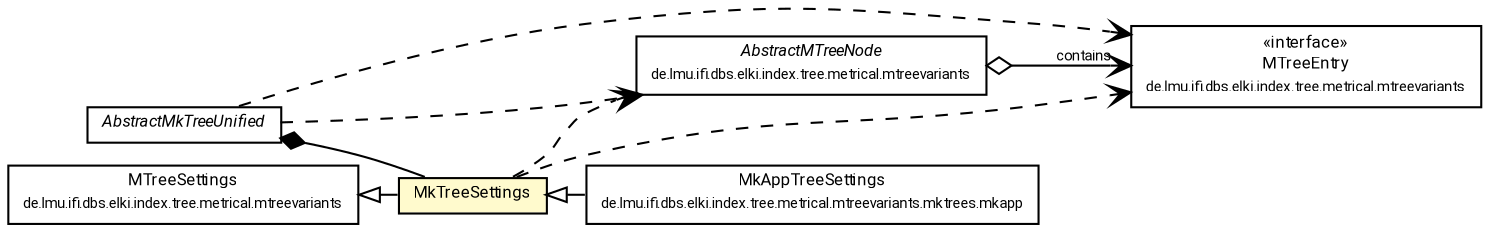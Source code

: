 #!/usr/local/bin/dot
#
# Class diagram 
# Generated by UMLGraph version R5_7_2-60-g0e99a6 (http://www.spinellis.gr/umlgraph/)
#

digraph G {
	graph [fontnames="svg"]
	edge [fontname="Roboto",fontsize=7,labelfontname="Roboto",labelfontsize=7,color="black"];
	node [fontname="Roboto",fontcolor="black",fontsize=8,shape=plaintext,margin=0,width=0,height=0];
	nodesep=0.15;
	ranksep=0.25;
	rankdir=LR;
	// de.lmu.ifi.dbs.elki.index.tree.metrical.mtreevariants.MTreeEntry
	c7122051 [label=<<table title="de.lmu.ifi.dbs.elki.index.tree.metrical.mtreevariants.MTreeEntry" border="0" cellborder="1" cellspacing="0" cellpadding="2" href="../MTreeEntry.html" target="_parent">
		<tr><td><table border="0" cellspacing="0" cellpadding="1">
		<tr><td align="center" balign="center"> &#171;interface&#187; </td></tr>
		<tr><td align="center" balign="center"> <font face="Roboto">MTreeEntry</font> </td></tr>
		<tr><td align="center" balign="center"> <font face="Roboto" point-size="7.0">de.lmu.ifi.dbs.elki.index.tree.metrical.mtreevariants</font> </td></tr>
		</table></td></tr>
		</table>>, URL="../MTreeEntry.html"];
	// de.lmu.ifi.dbs.elki.index.tree.metrical.mtreevariants.mktrees.MkTreeSettings<O, N extends de.lmu.ifi.dbs.elki.index.tree.metrical.mtreevariants.AbstractMTreeNode<O, N, E>, E extends de.lmu.ifi.dbs.elki.index.tree.metrical.mtreevariants.MTreeEntry>
	c7122065 [label=<<table title="de.lmu.ifi.dbs.elki.index.tree.metrical.mtreevariants.mktrees.MkTreeSettings" border="0" cellborder="1" cellspacing="0" cellpadding="2" bgcolor="lemonChiffon" href="MkTreeSettings.html" target="_parent">
		<tr><td><table border="0" cellspacing="0" cellpadding="1">
		<tr><td align="center" balign="center"> <font face="Roboto">MkTreeSettings</font> </td></tr>
		</table></td></tr>
		</table>>, URL="MkTreeSettings.html"];
	// de.lmu.ifi.dbs.elki.index.tree.metrical.mtreevariants.mktrees.AbstractMkTreeUnified<O, N extends de.lmu.ifi.dbs.elki.index.tree.metrical.mtreevariants.AbstractMTreeNode<O, N, E>, E extends de.lmu.ifi.dbs.elki.index.tree.metrical.mtreevariants.MTreeEntry, S extends de.lmu.ifi.dbs.elki.index.tree.metrical.mtreevariants.mktrees.MkTreeSettings<O, N, E>>
	c7122066 [label=<<table title="de.lmu.ifi.dbs.elki.index.tree.metrical.mtreevariants.mktrees.AbstractMkTreeUnified" border="0" cellborder="1" cellspacing="0" cellpadding="2" href="AbstractMkTreeUnified.html" target="_parent">
		<tr><td><table border="0" cellspacing="0" cellpadding="1">
		<tr><td align="center" balign="center"> <font face="Roboto"><i>AbstractMkTreeUnified</i></font> </td></tr>
		</table></td></tr>
		</table>>, URL="AbstractMkTreeUnified.html"];
	// de.lmu.ifi.dbs.elki.index.tree.metrical.mtreevariants.mktrees.mkapp.MkAppTreeSettings<O>
	c7122074 [label=<<table title="de.lmu.ifi.dbs.elki.index.tree.metrical.mtreevariants.mktrees.mkapp.MkAppTreeSettings" border="0" cellborder="1" cellspacing="0" cellpadding="2" href="mkapp/MkAppTreeSettings.html" target="_parent">
		<tr><td><table border="0" cellspacing="0" cellpadding="1">
		<tr><td align="center" balign="center"> <font face="Roboto">MkAppTreeSettings</font> </td></tr>
		<tr><td align="center" balign="center"> <font face="Roboto" point-size="7.0">de.lmu.ifi.dbs.elki.index.tree.metrical.mtreevariants.mktrees.mkapp</font> </td></tr>
		</table></td></tr>
		</table>>, URL="mkapp/MkAppTreeSettings.html"];
	// de.lmu.ifi.dbs.elki.index.tree.metrical.mtreevariants.AbstractMTreeNode<O, N extends de.lmu.ifi.dbs.elki.index.tree.metrical.mtreevariants.AbstractMTreeNode<O, N, E>, E extends de.lmu.ifi.dbs.elki.index.tree.metrical.mtreevariants.MTreeEntry>
	c7122130 [label=<<table title="de.lmu.ifi.dbs.elki.index.tree.metrical.mtreevariants.AbstractMTreeNode" border="0" cellborder="1" cellspacing="0" cellpadding="2" href="../AbstractMTreeNode.html" target="_parent">
		<tr><td><table border="0" cellspacing="0" cellpadding="1">
		<tr><td align="center" balign="center"> <font face="Roboto"><i>AbstractMTreeNode</i></font> </td></tr>
		<tr><td align="center" balign="center"> <font face="Roboto" point-size="7.0">de.lmu.ifi.dbs.elki.index.tree.metrical.mtreevariants</font> </td></tr>
		</table></td></tr>
		</table>>, URL="../AbstractMTreeNode.html"];
	// de.lmu.ifi.dbs.elki.index.tree.metrical.mtreevariants.MTreeSettings<O, N extends de.lmu.ifi.dbs.elki.index.tree.metrical.mtreevariants.AbstractMTreeNode<O, N, E>, E extends de.lmu.ifi.dbs.elki.index.tree.metrical.mtreevariants.MTreeEntry>
	c7122131 [label=<<table title="de.lmu.ifi.dbs.elki.index.tree.metrical.mtreevariants.MTreeSettings" border="0" cellborder="1" cellspacing="0" cellpadding="2" href="../MTreeSettings.html" target="_parent">
		<tr><td><table border="0" cellspacing="0" cellpadding="1">
		<tr><td align="center" balign="center"> <font face="Roboto">MTreeSettings</font> </td></tr>
		<tr><td align="center" balign="center"> <font face="Roboto" point-size="7.0">de.lmu.ifi.dbs.elki.index.tree.metrical.mtreevariants</font> </td></tr>
		</table></td></tr>
		</table>>, URL="../MTreeSettings.html"];
	// de.lmu.ifi.dbs.elki.index.tree.metrical.mtreevariants.mktrees.MkTreeSettings<O, N extends de.lmu.ifi.dbs.elki.index.tree.metrical.mtreevariants.AbstractMTreeNode<O, N, E>, E extends de.lmu.ifi.dbs.elki.index.tree.metrical.mtreevariants.MTreeEntry> extends de.lmu.ifi.dbs.elki.index.tree.metrical.mtreevariants.MTreeSettings<O, N extends de.lmu.ifi.dbs.elki.index.tree.metrical.mtreevariants.AbstractMTreeNode<O, N, E>, E extends de.lmu.ifi.dbs.elki.index.tree.metrical.mtreevariants.MTreeEntry>
	c7122131 -> c7122065 [arrowtail=empty,dir=back,weight=10];
	// de.lmu.ifi.dbs.elki.index.tree.metrical.mtreevariants.mktrees.AbstractMkTreeUnified<O, N extends de.lmu.ifi.dbs.elki.index.tree.metrical.mtreevariants.AbstractMTreeNode<O, N, E>, E extends de.lmu.ifi.dbs.elki.index.tree.metrical.mtreevariants.MTreeEntry, S extends de.lmu.ifi.dbs.elki.index.tree.metrical.mtreevariants.mktrees.MkTreeSettings<O, N, E>> composed de.lmu.ifi.dbs.elki.index.tree.metrical.mtreevariants.mktrees.MkTreeSettings<O, N extends de.lmu.ifi.dbs.elki.index.tree.metrical.mtreevariants.AbstractMTreeNode<O, N, E>, E extends de.lmu.ifi.dbs.elki.index.tree.metrical.mtreevariants.MTreeEntry>
	c7122066 -> c7122065 [arrowhead=none,arrowtail=diamond,dir=back,weight=6];
	// de.lmu.ifi.dbs.elki.index.tree.metrical.mtreevariants.mktrees.mkapp.MkAppTreeSettings<O> extends de.lmu.ifi.dbs.elki.index.tree.metrical.mtreevariants.mktrees.MkTreeSettings<O, N extends de.lmu.ifi.dbs.elki.index.tree.metrical.mtreevariants.AbstractMTreeNode<O, N, E>, E extends de.lmu.ifi.dbs.elki.index.tree.metrical.mtreevariants.MTreeEntry>
	c7122065 -> c7122074 [arrowtail=empty,dir=back,weight=10];
	// de.lmu.ifi.dbs.elki.index.tree.metrical.mtreevariants.AbstractMTreeNode<O, N extends de.lmu.ifi.dbs.elki.index.tree.metrical.mtreevariants.AbstractMTreeNode<O, N, E>, E extends de.lmu.ifi.dbs.elki.index.tree.metrical.mtreevariants.MTreeEntry> navhas de.lmu.ifi.dbs.elki.index.tree.metrical.mtreevariants.MTreeEntry
	c7122130 -> c7122051 [arrowhead=open,arrowtail=ediamond,dir=both,weight=3,label="contains"];
	// de.lmu.ifi.dbs.elki.index.tree.metrical.mtreevariants.mktrees.MkTreeSettings<O, N extends de.lmu.ifi.dbs.elki.index.tree.metrical.mtreevariants.AbstractMTreeNode<O, N, E>, E extends de.lmu.ifi.dbs.elki.index.tree.metrical.mtreevariants.MTreeEntry> depend de.lmu.ifi.dbs.elki.index.tree.metrical.mtreevariants.AbstractMTreeNode<O, N extends de.lmu.ifi.dbs.elki.index.tree.metrical.mtreevariants.AbstractMTreeNode<O, N, E>, E extends de.lmu.ifi.dbs.elki.index.tree.metrical.mtreevariants.MTreeEntry>
	c7122065 -> c7122130 [arrowhead=open,style=dashed,weight=0];
	// de.lmu.ifi.dbs.elki.index.tree.metrical.mtreevariants.mktrees.MkTreeSettings<O, N extends de.lmu.ifi.dbs.elki.index.tree.metrical.mtreevariants.AbstractMTreeNode<O, N, E>, E extends de.lmu.ifi.dbs.elki.index.tree.metrical.mtreevariants.MTreeEntry> depend de.lmu.ifi.dbs.elki.index.tree.metrical.mtreevariants.MTreeEntry
	c7122065 -> c7122051 [arrowhead=open,style=dashed,weight=0];
	// de.lmu.ifi.dbs.elki.index.tree.metrical.mtreevariants.mktrees.AbstractMkTreeUnified<O, N extends de.lmu.ifi.dbs.elki.index.tree.metrical.mtreevariants.AbstractMTreeNode<O, N, E>, E extends de.lmu.ifi.dbs.elki.index.tree.metrical.mtreevariants.MTreeEntry, S extends de.lmu.ifi.dbs.elki.index.tree.metrical.mtreevariants.mktrees.MkTreeSettings<O, N, E>> depend de.lmu.ifi.dbs.elki.index.tree.metrical.mtreevariants.AbstractMTreeNode<O, N extends de.lmu.ifi.dbs.elki.index.tree.metrical.mtreevariants.AbstractMTreeNode<O, N, E>, E extends de.lmu.ifi.dbs.elki.index.tree.metrical.mtreevariants.MTreeEntry>
	c7122066 -> c7122130 [arrowhead=open,style=dashed,weight=0];
	// de.lmu.ifi.dbs.elki.index.tree.metrical.mtreevariants.mktrees.AbstractMkTreeUnified<O, N extends de.lmu.ifi.dbs.elki.index.tree.metrical.mtreevariants.AbstractMTreeNode<O, N, E>, E extends de.lmu.ifi.dbs.elki.index.tree.metrical.mtreevariants.MTreeEntry, S extends de.lmu.ifi.dbs.elki.index.tree.metrical.mtreevariants.mktrees.MkTreeSettings<O, N, E>> depend de.lmu.ifi.dbs.elki.index.tree.metrical.mtreevariants.MTreeEntry
	c7122066 -> c7122051 [arrowhead=open,style=dashed,weight=0];
}

